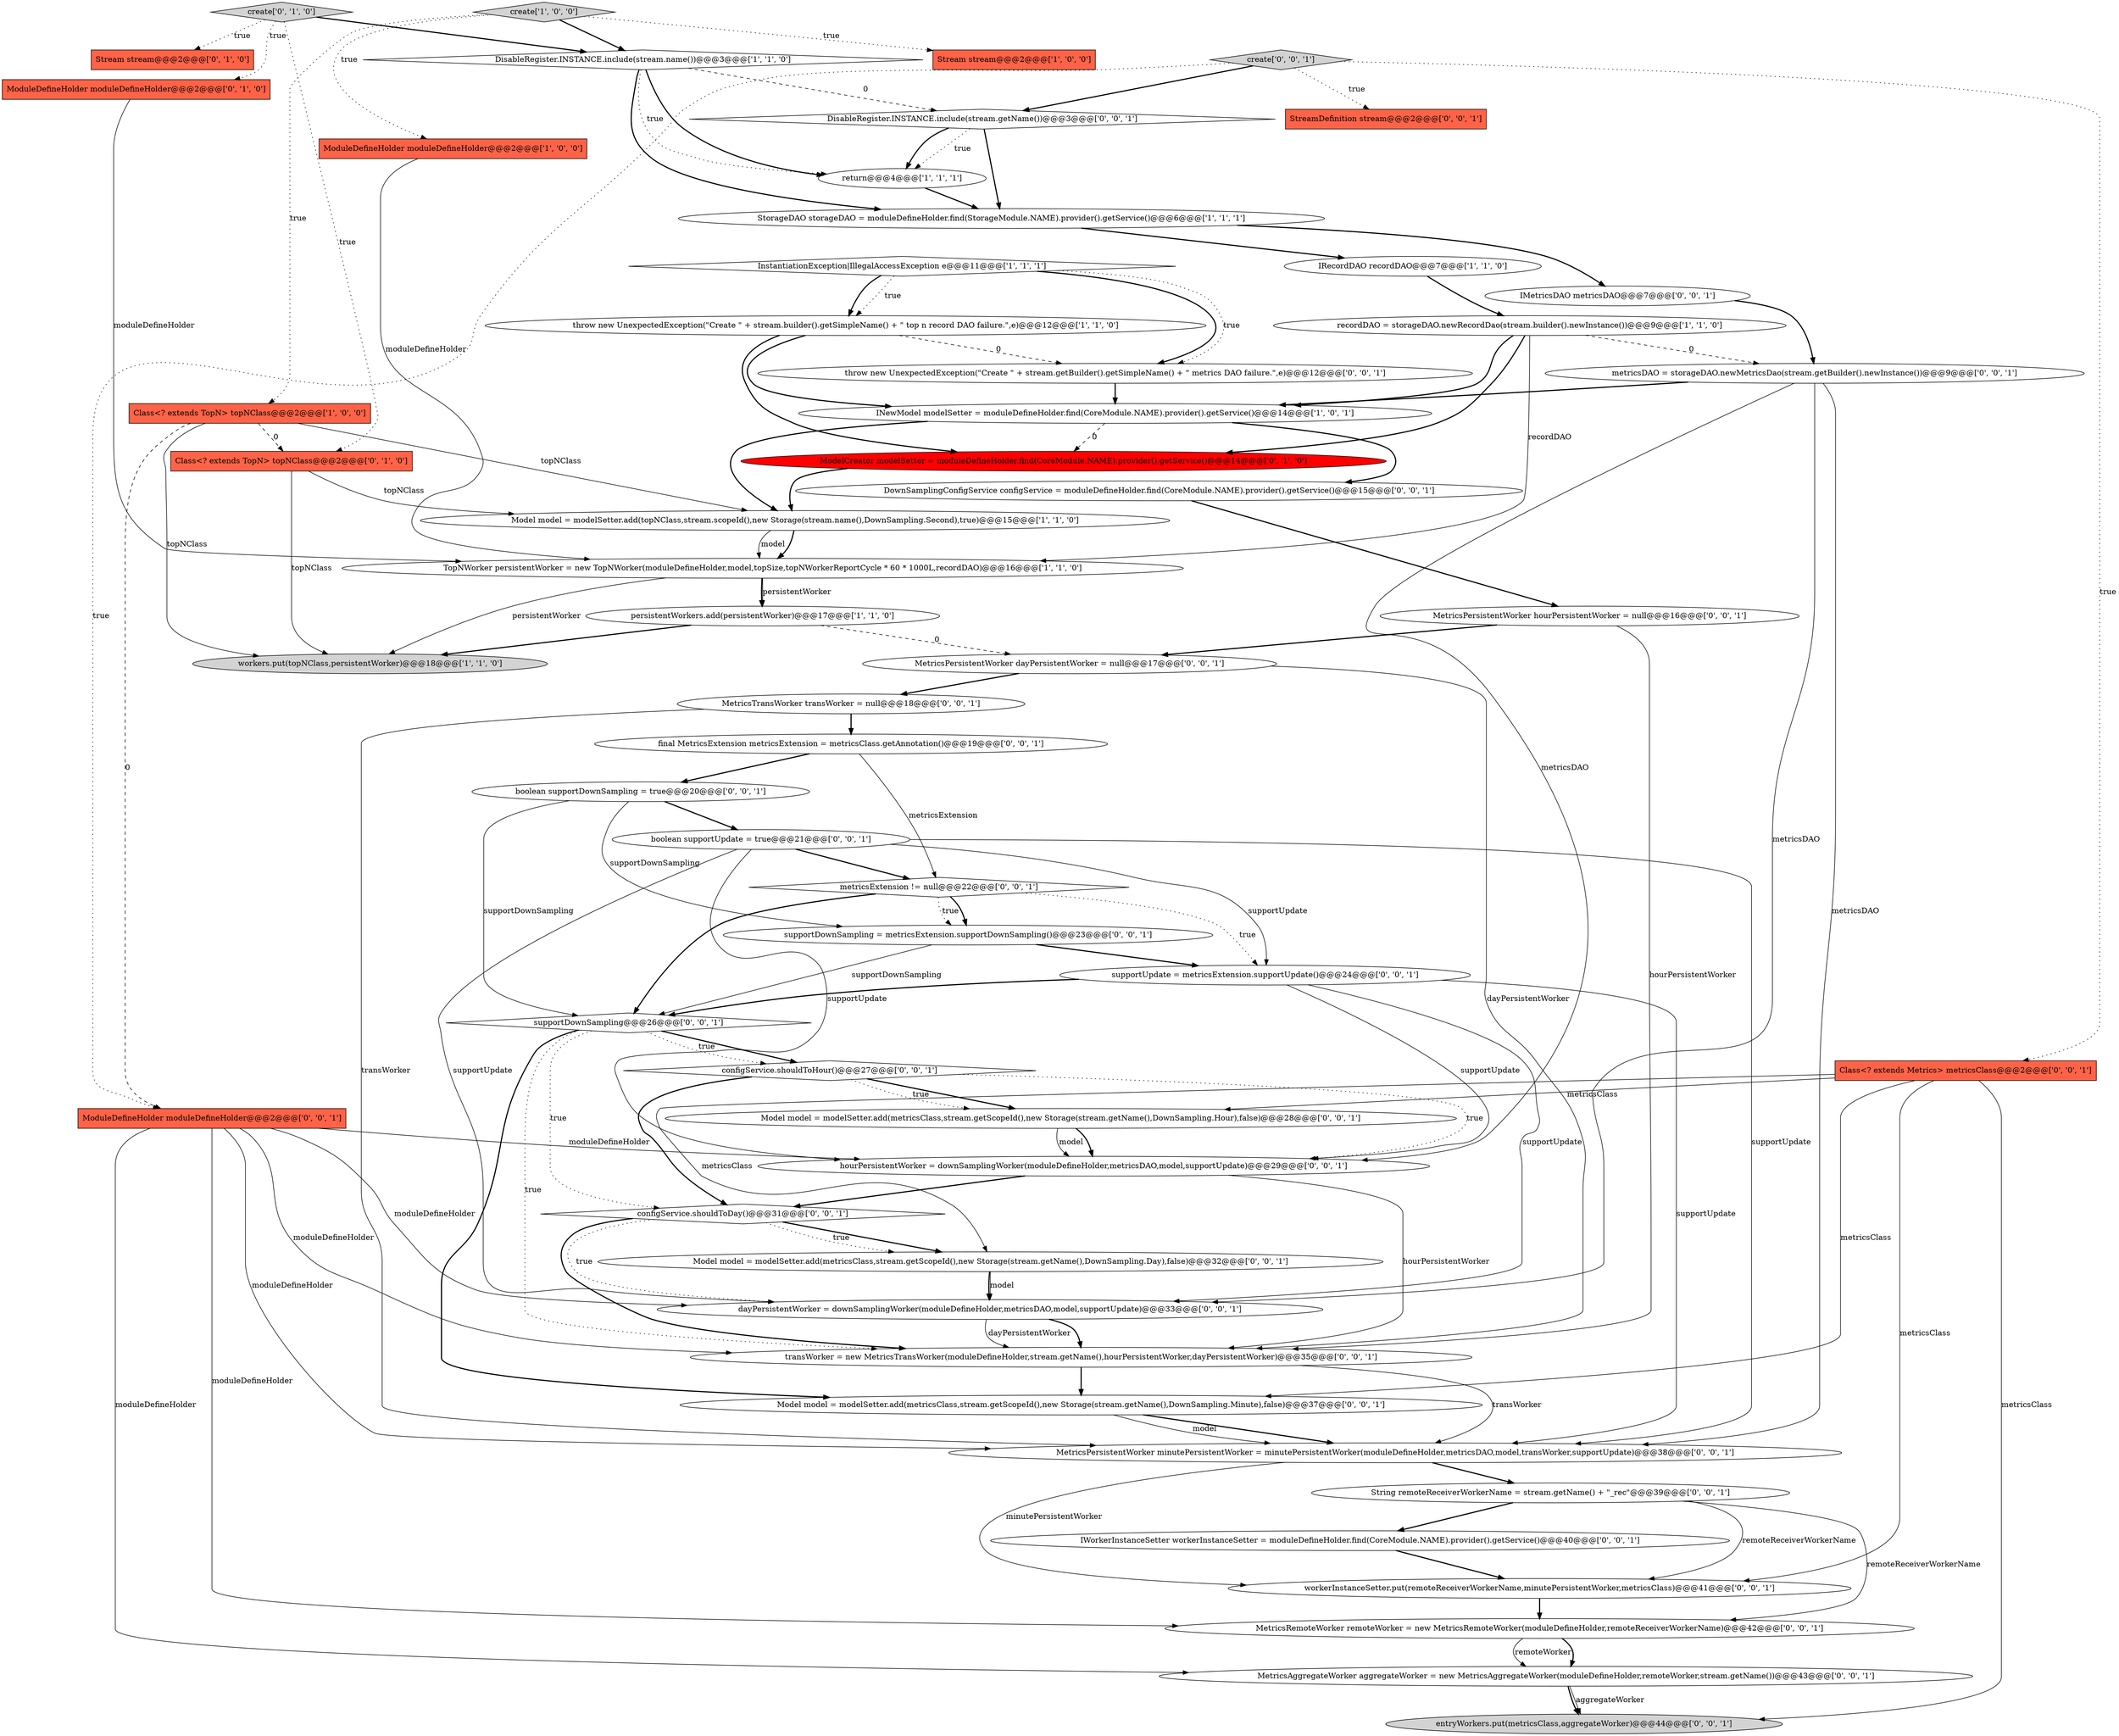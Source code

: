 digraph {
0 [style = filled, label = "create['1', '0', '0']", fillcolor = lightgray, shape = diamond image = "AAA0AAABBB1BBB"];
13 [style = filled, label = "IRecordDAO recordDAO@@@7@@@['1', '1', '0']", fillcolor = white, shape = ellipse image = "AAA0AAABBB1BBB"];
31 [style = filled, label = "configService.shouldToDay()@@@31@@@['0', '0', '1']", fillcolor = white, shape = diamond image = "AAA0AAABBB3BBB"];
40 [style = filled, label = "boolean supportDownSampling = true@@@20@@@['0', '0', '1']", fillcolor = white, shape = ellipse image = "AAA0AAABBB3BBB"];
44 [style = filled, label = "DisableRegister.INSTANCE.include(stream.getName())@@@3@@@['0', '0', '1']", fillcolor = white, shape = diamond image = "AAA0AAABBB3BBB"];
15 [style = filled, label = "persistentWorkers.add(persistentWorker)@@@17@@@['1', '1', '0']", fillcolor = white, shape = ellipse image = "AAA0AAABBB1BBB"];
50 [style = filled, label = "configService.shouldToHour()@@@27@@@['0', '0', '1']", fillcolor = white, shape = diamond image = "AAA0AAABBB3BBB"];
36 [style = filled, label = "supportDownSampling = metricsExtension.supportDownSampling()@@@23@@@['0', '0', '1']", fillcolor = white, shape = ellipse image = "AAA0AAABBB3BBB"];
2 [style = filled, label = "TopNWorker persistentWorker = new TopNWorker(moduleDefineHolder,model,topSize,topNWorkerReportCycle * 60 * 1000L,recordDAO)@@@16@@@['1', '1', '0']", fillcolor = white, shape = ellipse image = "AAA0AAABBB1BBB"];
6 [style = filled, label = "StorageDAO storageDAO = moduleDefineHolder.find(StorageModule.NAME).provider().getService()@@@6@@@['1', '1', '1']", fillcolor = white, shape = ellipse image = "AAA0AAABBB1BBB"];
53 [style = filled, label = "MetricsPersistentWorker hourPersistentWorker = null@@@16@@@['0', '0', '1']", fillcolor = white, shape = ellipse image = "AAA0AAABBB3BBB"];
4 [style = filled, label = "recordDAO = storageDAO.newRecordDao(stream.builder().newInstance())@@@9@@@['1', '1', '0']", fillcolor = white, shape = ellipse image = "AAA0AAABBB1BBB"];
9 [style = filled, label = "InstantiationException|IllegalAccessException e@@@11@@@['1', '1', '1']", fillcolor = white, shape = diamond image = "AAA0AAABBB1BBB"];
21 [style = filled, label = "Model model = modelSetter.add(metricsClass,stream.getScopeId(),new Storage(stream.getName(),DownSampling.Minute),false)@@@37@@@['0', '0', '1']", fillcolor = white, shape = ellipse image = "AAA0AAABBB3BBB"];
52 [style = filled, label = "ModuleDefineHolder moduleDefineHolder@@@2@@@['0', '0', '1']", fillcolor = tomato, shape = box image = "AAA0AAABBB3BBB"];
12 [style = filled, label = "workers.put(topNClass,persistentWorker)@@@18@@@['1', '1', '0']", fillcolor = lightgray, shape = ellipse image = "AAA0AAABBB1BBB"];
43 [style = filled, label = "MetricsAggregateWorker aggregateWorker = new MetricsAggregateWorker(moduleDefineHolder,remoteWorker,stream.getName())@@@43@@@['0', '0', '1']", fillcolor = white, shape = ellipse image = "AAA0AAABBB3BBB"];
11 [style = filled, label = "INewModel modelSetter = moduleDefineHolder.find(CoreModule.NAME).provider().getService()@@@14@@@['1', '0', '1']", fillcolor = white, shape = ellipse image = "AAA0AAABBB1BBB"];
25 [style = filled, label = "StreamDefinition stream@@@2@@@['0', '0', '1']", fillcolor = tomato, shape = box image = "AAA0AAABBB3BBB"];
3 [style = filled, label = "DisableRegister.INSTANCE.include(stream.name())@@@3@@@['1', '1', '0']", fillcolor = white, shape = diamond image = "AAA0AAABBB1BBB"];
14 [style = filled, label = "Model model = modelSetter.add(topNClass,stream.scopeId(),new Storage(stream.name(),DownSampling.Second),true)@@@15@@@['1', '1', '0']", fillcolor = white, shape = ellipse image = "AAA0AAABBB1BBB"];
27 [style = filled, label = "create['0', '0', '1']", fillcolor = lightgray, shape = diamond image = "AAA0AAABBB3BBB"];
29 [style = filled, label = "Class<? extends Metrics> metricsClass@@@2@@@['0', '0', '1']", fillcolor = tomato, shape = box image = "AAA0AAABBB3BBB"];
39 [style = filled, label = "Model model = modelSetter.add(metricsClass,stream.getScopeId(),new Storage(stream.getName(),DownSampling.Hour),false)@@@28@@@['0', '0', '1']", fillcolor = white, shape = ellipse image = "AAA0AAABBB3BBB"];
46 [style = filled, label = "DownSamplingConfigService configService = moduleDefineHolder.find(CoreModule.NAME).provider().getService()@@@15@@@['0', '0', '1']", fillcolor = white, shape = ellipse image = "AAA0AAABBB3BBB"];
23 [style = filled, label = "MetricsPersistentWorker dayPersistentWorker = null@@@17@@@['0', '0', '1']", fillcolor = white, shape = ellipse image = "AAA0AAABBB3BBB"];
7 [style = filled, label = "ModuleDefineHolder moduleDefineHolder@@@2@@@['1', '0', '0']", fillcolor = tomato, shape = box image = "AAA0AAABBB1BBB"];
16 [style = filled, label = "Stream stream@@@2@@@['0', '1', '0']", fillcolor = tomato, shape = box image = "AAA0AAABBB2BBB"];
20 [style = filled, label = "create['0', '1', '0']", fillcolor = lightgray, shape = diamond image = "AAA0AAABBB2BBB"];
33 [style = filled, label = "entryWorkers.put(metricsClass,aggregateWorker)@@@44@@@['0', '0', '1']", fillcolor = lightgray, shape = ellipse image = "AAA0AAABBB3BBB"];
42 [style = filled, label = "final MetricsExtension metricsExtension = metricsClass.getAnnotation()@@@19@@@['0', '0', '1']", fillcolor = white, shape = ellipse image = "AAA0AAABBB3BBB"];
47 [style = filled, label = "Model model = modelSetter.add(metricsClass,stream.getScopeId(),new Storage(stream.getName(),DownSampling.Day),false)@@@32@@@['0', '0', '1']", fillcolor = white, shape = ellipse image = "AAA0AAABBB3BBB"];
45 [style = filled, label = "String remoteReceiverWorkerName = stream.getName() + \"_rec\"@@@39@@@['0', '0', '1']", fillcolor = white, shape = ellipse image = "AAA0AAABBB3BBB"];
17 [style = filled, label = "ModuleDefineHolder moduleDefineHolder@@@2@@@['0', '1', '0']", fillcolor = tomato, shape = box image = "AAA0AAABBB2BBB"];
37 [style = filled, label = "boolean supportUpdate = true@@@21@@@['0', '0', '1']", fillcolor = white, shape = ellipse image = "AAA0AAABBB3BBB"];
1 [style = filled, label = "Stream stream@@@2@@@['1', '0', '0']", fillcolor = tomato, shape = box image = "AAA0AAABBB1BBB"];
8 [style = filled, label = "throw new UnexpectedException(\"Create \" + stream.builder().getSimpleName() + \" top n record DAO failure.\",e)@@@12@@@['1', '1', '0']", fillcolor = white, shape = ellipse image = "AAA0AAABBB1BBB"];
26 [style = filled, label = "hourPersistentWorker = downSamplingWorker(moduleDefineHolder,metricsDAO,model,supportUpdate)@@@29@@@['0', '0', '1']", fillcolor = white, shape = ellipse image = "AAA0AAABBB3BBB"];
35 [style = filled, label = "IMetricsDAO metricsDAO@@@7@@@['0', '0', '1']", fillcolor = white, shape = ellipse image = "AAA0AAABBB3BBB"];
10 [style = filled, label = "Class<? extends TopN> topNClass@@@2@@@['1', '0', '0']", fillcolor = tomato, shape = box image = "AAA1AAABBB1BBB"];
34 [style = filled, label = "workerInstanceSetter.put(remoteReceiverWorkerName,minutePersistentWorker,metricsClass)@@@41@@@['0', '0', '1']", fillcolor = white, shape = ellipse image = "AAA0AAABBB3BBB"];
30 [style = filled, label = "MetricsTransWorker transWorker = null@@@18@@@['0', '0', '1']", fillcolor = white, shape = ellipse image = "AAA0AAABBB3BBB"];
38 [style = filled, label = "dayPersistentWorker = downSamplingWorker(moduleDefineHolder,metricsDAO,model,supportUpdate)@@@33@@@['0', '0', '1']", fillcolor = white, shape = ellipse image = "AAA0AAABBB3BBB"];
22 [style = filled, label = "metricsDAO = storageDAO.newMetricsDao(stream.getBuilder().newInstance())@@@9@@@['0', '0', '1']", fillcolor = white, shape = ellipse image = "AAA0AAABBB3BBB"];
24 [style = filled, label = "throw new UnexpectedException(\"Create \" + stream.getBuilder().getSimpleName() + \" metrics DAO failure.\",e)@@@12@@@['0', '0', '1']", fillcolor = white, shape = ellipse image = "AAA0AAABBB3BBB"];
19 [style = filled, label = "Class<? extends TopN> topNClass@@@2@@@['0', '1', '0']", fillcolor = tomato, shape = box image = "AAA1AAABBB2BBB"];
48 [style = filled, label = "supportDownSampling@@@26@@@['0', '0', '1']", fillcolor = white, shape = diamond image = "AAA0AAABBB3BBB"];
41 [style = filled, label = "IWorkerInstanceSetter workerInstanceSetter = moduleDefineHolder.find(CoreModule.NAME).provider().getService()@@@40@@@['0', '0', '1']", fillcolor = white, shape = ellipse image = "AAA0AAABBB3BBB"];
49 [style = filled, label = "metricsExtension != null@@@22@@@['0', '0', '1']", fillcolor = white, shape = diamond image = "AAA0AAABBB3BBB"];
51 [style = filled, label = "MetricsPersistentWorker minutePersistentWorker = minutePersistentWorker(moduleDefineHolder,metricsDAO,model,transWorker,supportUpdate)@@@38@@@['0', '0', '1']", fillcolor = white, shape = ellipse image = "AAA0AAABBB3BBB"];
54 [style = filled, label = "supportUpdate = metricsExtension.supportUpdate()@@@24@@@['0', '0', '1']", fillcolor = white, shape = ellipse image = "AAA0AAABBB3BBB"];
32 [style = filled, label = "MetricsRemoteWorker remoteWorker = new MetricsRemoteWorker(moduleDefineHolder,remoteReceiverWorkerName)@@@42@@@['0', '0', '1']", fillcolor = white, shape = ellipse image = "AAA0AAABBB3BBB"];
28 [style = filled, label = "transWorker = new MetricsTransWorker(moduleDefineHolder,stream.getName(),hourPersistentWorker,dayPersistentWorker)@@@35@@@['0', '0', '1']", fillcolor = white, shape = ellipse image = "AAA0AAABBB3BBB"];
18 [style = filled, label = "ModelCreator modelSetter = moduleDefineHolder.find(CoreModule.NAME).provider().getService()@@@14@@@['0', '1', '0']", fillcolor = red, shape = ellipse image = "AAA1AAABBB2BBB"];
5 [style = filled, label = "return@@@4@@@['1', '1', '1']", fillcolor = white, shape = ellipse image = "AAA0AAABBB1BBB"];
6->35 [style = bold, label=""];
21->51 [style = bold, label=""];
17->2 [style = solid, label="moduleDefineHolder"];
37->49 [style = bold, label=""];
11->14 [style = bold, label=""];
27->44 [style = bold, label=""];
49->48 [style = bold, label=""];
43->33 [style = solid, label="aggregateWorker"];
11->46 [style = bold, label=""];
3->5 [style = bold, label=""];
10->14 [style = solid, label="topNClass"];
28->21 [style = bold, label=""];
37->51 [style = solid, label="supportUpdate"];
45->34 [style = solid, label="remoteReceiverWorkerName"];
52->38 [style = solid, label="moduleDefineHolder"];
24->11 [style = bold, label=""];
2->15 [style = bold, label=""];
48->21 [style = bold, label=""];
49->36 [style = dotted, label="true"];
34->32 [style = bold, label=""];
50->26 [style = dotted, label="true"];
8->11 [style = bold, label=""];
54->26 [style = solid, label="supportUpdate"];
9->24 [style = bold, label=""];
37->26 [style = solid, label="supportUpdate"];
49->36 [style = bold, label=""];
0->7 [style = dotted, label="true"];
37->38 [style = solid, label="supportUpdate"];
21->51 [style = solid, label="model"];
40->48 [style = solid, label="supportDownSampling"];
40->37 [style = bold, label=""];
2->12 [style = solid, label="persistentWorker"];
0->3 [style = bold, label=""];
45->41 [style = bold, label=""];
23->30 [style = bold, label=""];
27->25 [style = dotted, label="true"];
26->28 [style = solid, label="hourPersistentWorker"];
0->10 [style = dotted, label="true"];
38->28 [style = bold, label=""];
8->18 [style = bold, label=""];
49->54 [style = dotted, label="true"];
30->42 [style = bold, label=""];
48->50 [style = bold, label=""];
48->28 [style = dotted, label="true"];
4->18 [style = bold, label=""];
10->12 [style = solid, label="topNClass"];
20->3 [style = bold, label=""];
4->22 [style = dashed, label="0"];
9->8 [style = bold, label=""];
44->5 [style = dotted, label="true"];
42->40 [style = bold, label=""];
50->39 [style = bold, label=""];
39->26 [style = bold, label=""];
9->8 [style = dotted, label="true"];
53->28 [style = solid, label="hourPersistentWorker"];
9->24 [style = dotted, label="true"];
3->5 [style = dotted, label="true"];
45->32 [style = solid, label="remoteReceiverWorkerName"];
5->6 [style = bold, label=""];
27->29 [style = dotted, label="true"];
50->31 [style = bold, label=""];
11->18 [style = dashed, label="0"];
54->38 [style = solid, label="supportUpdate"];
43->33 [style = bold, label=""];
15->12 [style = bold, label=""];
31->47 [style = bold, label=""];
31->28 [style = bold, label=""];
47->38 [style = solid, label="model"];
4->2 [style = solid, label="recordDAO"];
42->49 [style = solid, label="metricsExtension"];
37->54 [style = solid, label="supportUpdate"];
22->11 [style = bold, label=""];
31->47 [style = dotted, label="true"];
20->17 [style = dotted, label="true"];
28->51 [style = solid, label="transWorker"];
3->6 [style = bold, label=""];
38->28 [style = solid, label="dayPersistentWorker"];
54->51 [style = solid, label="supportUpdate"];
19->14 [style = solid, label="topNClass"];
32->43 [style = solid, label="remoteWorker"];
52->26 [style = solid, label="moduleDefineHolder"];
27->52 [style = dotted, label="true"];
10->52 [style = dashed, label="0"];
26->31 [style = bold, label=""];
50->39 [style = dotted, label="true"];
51->45 [style = bold, label=""];
39->26 [style = solid, label="model"];
7->2 [style = solid, label="moduleDefineHolder"];
6->13 [style = bold, label=""];
36->48 [style = solid, label="supportDownSampling"];
53->23 [style = bold, label=""];
20->19 [style = dotted, label="true"];
14->2 [style = bold, label=""];
29->47 [style = solid, label="metricsClass"];
29->33 [style = solid, label="metricsClass"];
29->21 [style = solid, label="metricsClass"];
29->39 [style = solid, label="metricsClass"];
44->5 [style = bold, label=""];
41->34 [style = bold, label=""];
0->1 [style = dotted, label="true"];
23->28 [style = solid, label="dayPersistentWorker"];
52->43 [style = solid, label="moduleDefineHolder"];
2->15 [style = solid, label="persistentWorker"];
15->23 [style = dashed, label="0"];
44->6 [style = bold, label=""];
48->50 [style = dotted, label="true"];
30->51 [style = solid, label="transWorker"];
10->19 [style = dashed, label="0"];
35->22 [style = bold, label=""];
46->53 [style = bold, label=""];
48->31 [style = dotted, label="true"];
3->44 [style = dashed, label="0"];
54->48 [style = bold, label=""];
32->43 [style = bold, label=""];
8->24 [style = dashed, label="0"];
22->38 [style = solid, label="metricsDAO"];
47->38 [style = bold, label=""];
52->28 [style = solid, label="moduleDefineHolder"];
14->2 [style = solid, label="model"];
51->34 [style = solid, label="minutePersistentWorker"];
40->36 [style = solid, label="supportDownSampling"];
22->51 [style = solid, label="metricsDAO"];
29->34 [style = solid, label="metricsClass"];
22->26 [style = solid, label="metricsDAO"];
31->38 [style = dotted, label="true"];
52->51 [style = solid, label="moduleDefineHolder"];
52->32 [style = solid, label="moduleDefineHolder"];
19->12 [style = solid, label="topNClass"];
36->54 [style = bold, label=""];
4->11 [style = bold, label=""];
18->14 [style = bold, label=""];
20->16 [style = dotted, label="true"];
13->4 [style = bold, label=""];
}
